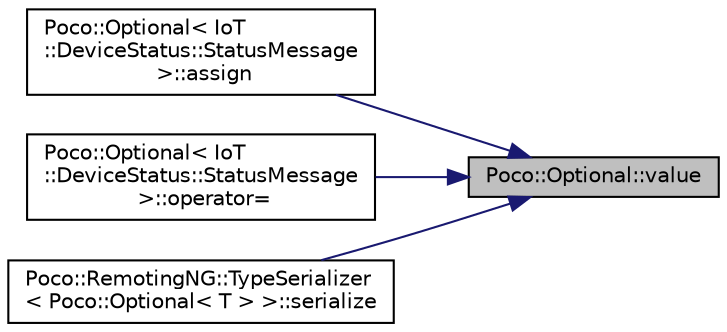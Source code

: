 digraph "Poco::Optional::value"
{
 // LATEX_PDF_SIZE
  edge [fontname="Helvetica",fontsize="10",labelfontname="Helvetica",labelfontsize="10"];
  node [fontname="Helvetica",fontsize="10",shape=record];
  rankdir="RL";
  Node1 [label="Poco::Optional::value",height=0.2,width=0.4,color="black", fillcolor="grey75", style="filled", fontcolor="black",tooltip=" "];
  Node1 -> Node2 [dir="back",color="midnightblue",fontsize="10",style="solid"];
  Node2 [label="Poco::Optional\< IoT\l::DeviceStatus::StatusMessage\l \>::assign",height=0.2,width=0.4,color="black", fillcolor="white", style="filled",URL="$classPoco_1_1Optional.html#adedfedd5655a8115a34303ce1fb8b30d",tooltip="Assigns a value to the Optional."];
  Node1 -> Node3 [dir="back",color="midnightblue",fontsize="10",style="solid"];
  Node3 [label="Poco::Optional\< IoT\l::DeviceStatus::StatusMessage\l \>::operator=",height=0.2,width=0.4,color="black", fillcolor="white", style="filled",URL="$classPoco_1_1Optional.html#aeb73bb245dc5bd80b4e4a2ce94c86558",tooltip=" "];
  Node1 -> Node4 [dir="back",color="midnightblue",fontsize="10",style="solid"];
  Node4 [label="Poco::RemotingNG::TypeSerializer\l\< Poco::Optional\< T \> \>::serialize",height=0.2,width=0.4,color="black", fillcolor="white", style="filled",URL="$classPoco_1_1RemotingNG_1_1TypeSerializer_3_01Poco_1_1Optional_3_01T_01_4_01_4.html#a3a1ff83eacae35bcb048d10327091524",tooltip=" "];
}
